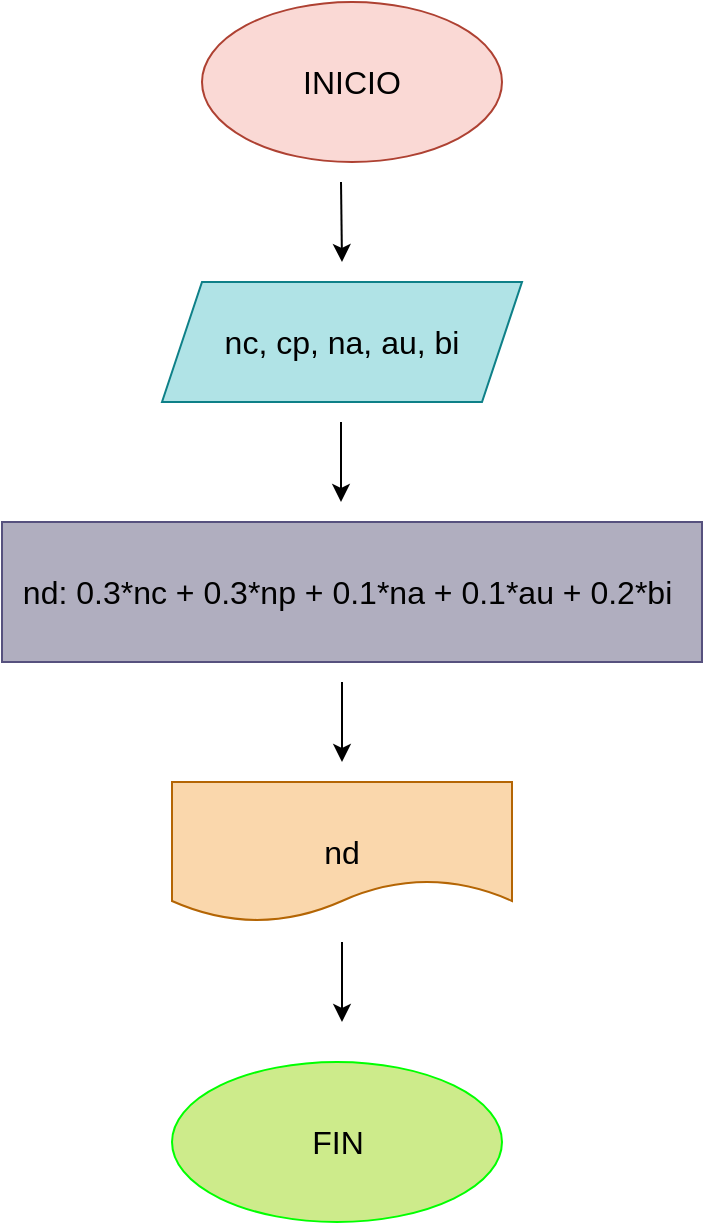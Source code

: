 <mxfile>
    <diagram id="1te66vuUMYrk5RcH8mcD" name="Página-1">
        <mxGraphModel dx="662" dy="425" grid="1" gridSize="10" guides="1" tooltips="1" connect="1" arrows="1" fold="1" page="1" pageScale="1" pageWidth="827" pageHeight="1169" math="0" shadow="0">
            <root>
                <mxCell id="0"/>
                <mxCell id="1" parent="0"/>
                <mxCell id="2" value="" style="ellipse;whiteSpace=wrap;html=1;fillColor=#fad9d5;strokeColor=#ae4132;" vertex="1" parent="1">
                    <mxGeometry x="250" y="30" width="150" height="80" as="geometry"/>
                </mxCell>
                <mxCell id="3" value="&lt;font color=&quot;#000000&quot;&gt;&lt;span style=&quot;font-size: 16px;&quot;&gt;INICIO&lt;/span&gt;&lt;/font&gt;" style="text;strokeColor=none;align=center;fillColor=none;html=1;verticalAlign=middle;whiteSpace=wrap;rounded=0;" vertex="1" parent="1">
                    <mxGeometry x="295" y="55" width="60" height="30" as="geometry"/>
                </mxCell>
                <mxCell id="4" value="" style="endArrow=classic;html=1;fontSize=16;fontColor=#000000;" edge="1" parent="1">
                    <mxGeometry width="50" height="50" relative="1" as="geometry">
                        <mxPoint x="319.5" y="120" as="sourcePoint"/>
                        <mxPoint x="320" y="160" as="targetPoint"/>
                    </mxGeometry>
                </mxCell>
                <mxCell id="5" value="" style="shape=parallelogram;perimeter=parallelogramPerimeter;whiteSpace=wrap;html=1;fixedSize=1;fontSize=16;fillColor=#b0e3e6;strokeColor=#0e8088;" vertex="1" parent="1">
                    <mxGeometry x="230" y="170" width="180" height="60" as="geometry"/>
                </mxCell>
                <mxCell id="6" value="nc, cp, na, au, bi" style="text;strokeColor=none;align=center;fillColor=none;html=1;verticalAlign=middle;whiteSpace=wrap;rounded=0;fontSize=16;fontColor=#000000;" vertex="1" parent="1">
                    <mxGeometry x="260" y="185" width="120" height="30" as="geometry"/>
                </mxCell>
                <mxCell id="7" value="" style="endArrow=classic;html=1;fontSize=16;fontColor=#000000;" edge="1" parent="1">
                    <mxGeometry width="50" height="50" relative="1" as="geometry">
                        <mxPoint x="319.5" y="240" as="sourcePoint"/>
                        <mxPoint x="319.5" y="280" as="targetPoint"/>
                    </mxGeometry>
                </mxCell>
                <mxCell id="8" value="" style="rounded=0;whiteSpace=wrap;html=1;fontSize=16;fillColor=#B0AEBF;strokeColor=#56517e;" vertex="1" parent="1">
                    <mxGeometry x="150" y="290" width="350" height="70" as="geometry"/>
                </mxCell>
                <mxCell id="9" value="nd: 0.3*nc + 0.3*np + 0.1*na + 0.1*au + 0.2*bi&amp;nbsp;" style="text;strokeColor=none;align=center;fillColor=none;html=1;verticalAlign=middle;whiteSpace=wrap;rounded=0;fontSize=16;fontColor=#000000;" vertex="1" parent="1">
                    <mxGeometry x="155" y="310" width="340" height="30" as="geometry"/>
                </mxCell>
                <mxCell id="10" value="" style="endArrow=classic;html=1;fontSize=16;fontColor=#000000;" edge="1" parent="1">
                    <mxGeometry width="50" height="50" relative="1" as="geometry">
                        <mxPoint x="320" y="370" as="sourcePoint"/>
                        <mxPoint x="320" y="410" as="targetPoint"/>
                    </mxGeometry>
                </mxCell>
                <mxCell id="11" value="" style="shape=document;whiteSpace=wrap;html=1;boundedLbl=1;fontSize=16;fillColor=#fad7ac;strokeColor=#b46504;" vertex="1" parent="1">
                    <mxGeometry x="235" y="420" width="170" height="70" as="geometry"/>
                </mxCell>
                <mxCell id="12" value="nd" style="text;strokeColor=none;align=center;fillColor=none;html=1;verticalAlign=middle;whiteSpace=wrap;rounded=0;fontSize=16;fontColor=#000000;" vertex="1" parent="1">
                    <mxGeometry x="290" y="440" width="60" height="30" as="geometry"/>
                </mxCell>
                <mxCell id="13" value="" style="endArrow=classic;html=1;fontSize=16;fontColor=#000000;" edge="1" parent="1">
                    <mxGeometry width="50" height="50" relative="1" as="geometry">
                        <mxPoint x="320" y="500" as="sourcePoint"/>
                        <mxPoint x="320" y="540" as="targetPoint"/>
                    </mxGeometry>
                </mxCell>
                <mxCell id="14" value="" style="ellipse;whiteSpace=wrap;html=1;fontSize=16;fillColor=#cdeb8b;strokeColor=#00FF00;" vertex="1" parent="1">
                    <mxGeometry x="235" y="560" width="165" height="80" as="geometry"/>
                </mxCell>
                <mxCell id="15" value="FIN" style="text;strokeColor=none;align=center;fillColor=none;html=1;verticalAlign=middle;whiteSpace=wrap;rounded=0;fontSize=16;fontColor=#000000;" vertex="1" parent="1">
                    <mxGeometry x="287.5" y="585" width="60" height="30" as="geometry"/>
                </mxCell>
            </root>
        </mxGraphModel>
    </diagram>
</mxfile>